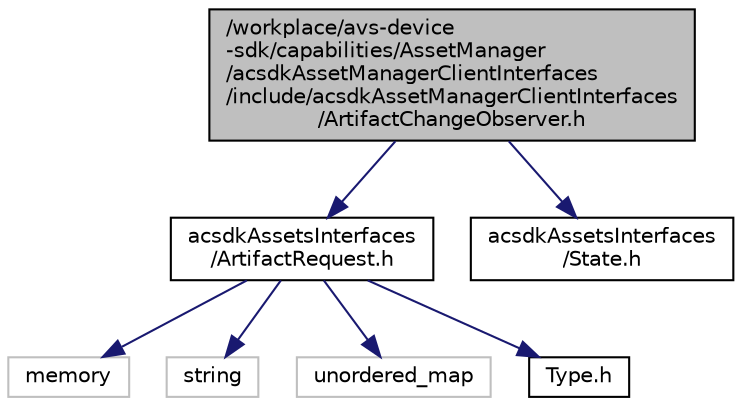 digraph "/workplace/avs-device-sdk/capabilities/AssetManager/acsdkAssetManagerClientInterfaces/include/acsdkAssetManagerClientInterfaces/ArtifactChangeObserver.h"
{
 // LATEX_PDF_SIZE
  edge [fontname="Helvetica",fontsize="10",labelfontname="Helvetica",labelfontsize="10"];
  node [fontname="Helvetica",fontsize="10",shape=record];
  Node1 [label="/workplace/avs-device\l-sdk/capabilities/AssetManager\l/acsdkAssetManagerClientInterfaces\l/include/acsdkAssetManagerClientInterfaces\l/ArtifactChangeObserver.h",height=0.2,width=0.4,color="black", fillcolor="grey75", style="filled", fontcolor="black",tooltip=" "];
  Node1 -> Node2 [color="midnightblue",fontsize="10",style="solid",fontname="Helvetica"];
  Node2 [label="acsdkAssetsInterfaces\l/ArtifactRequest.h",height=0.2,width=0.4,color="black", fillcolor="white", style="filled",URL="$_artifact_request_8h.html",tooltip=" "];
  Node2 -> Node3 [color="midnightblue",fontsize="10",style="solid",fontname="Helvetica"];
  Node3 [label="memory",height=0.2,width=0.4,color="grey75", fillcolor="white", style="filled",tooltip=" "];
  Node2 -> Node4 [color="midnightblue",fontsize="10",style="solid",fontname="Helvetica"];
  Node4 [label="string",height=0.2,width=0.4,color="grey75", fillcolor="white", style="filled",tooltip=" "];
  Node2 -> Node5 [color="midnightblue",fontsize="10",style="solid",fontname="Helvetica"];
  Node5 [label="unordered_map",height=0.2,width=0.4,color="grey75", fillcolor="white", style="filled",tooltip=" "];
  Node2 -> Node6 [color="midnightblue",fontsize="10",style="solid",fontname="Helvetica"];
  Node6 [label="Type.h",height=0.2,width=0.4,color="black", fillcolor="white", style="filled",URL="$_type_8h.html",tooltip=" "];
  Node1 -> Node7 [color="midnightblue",fontsize="10",style="solid",fontname="Helvetica"];
  Node7 [label="acsdkAssetsInterfaces\l/State.h",height=0.2,width=0.4,color="black", fillcolor="white", style="filled",URL="$_state_8h.html",tooltip=" "];
}
